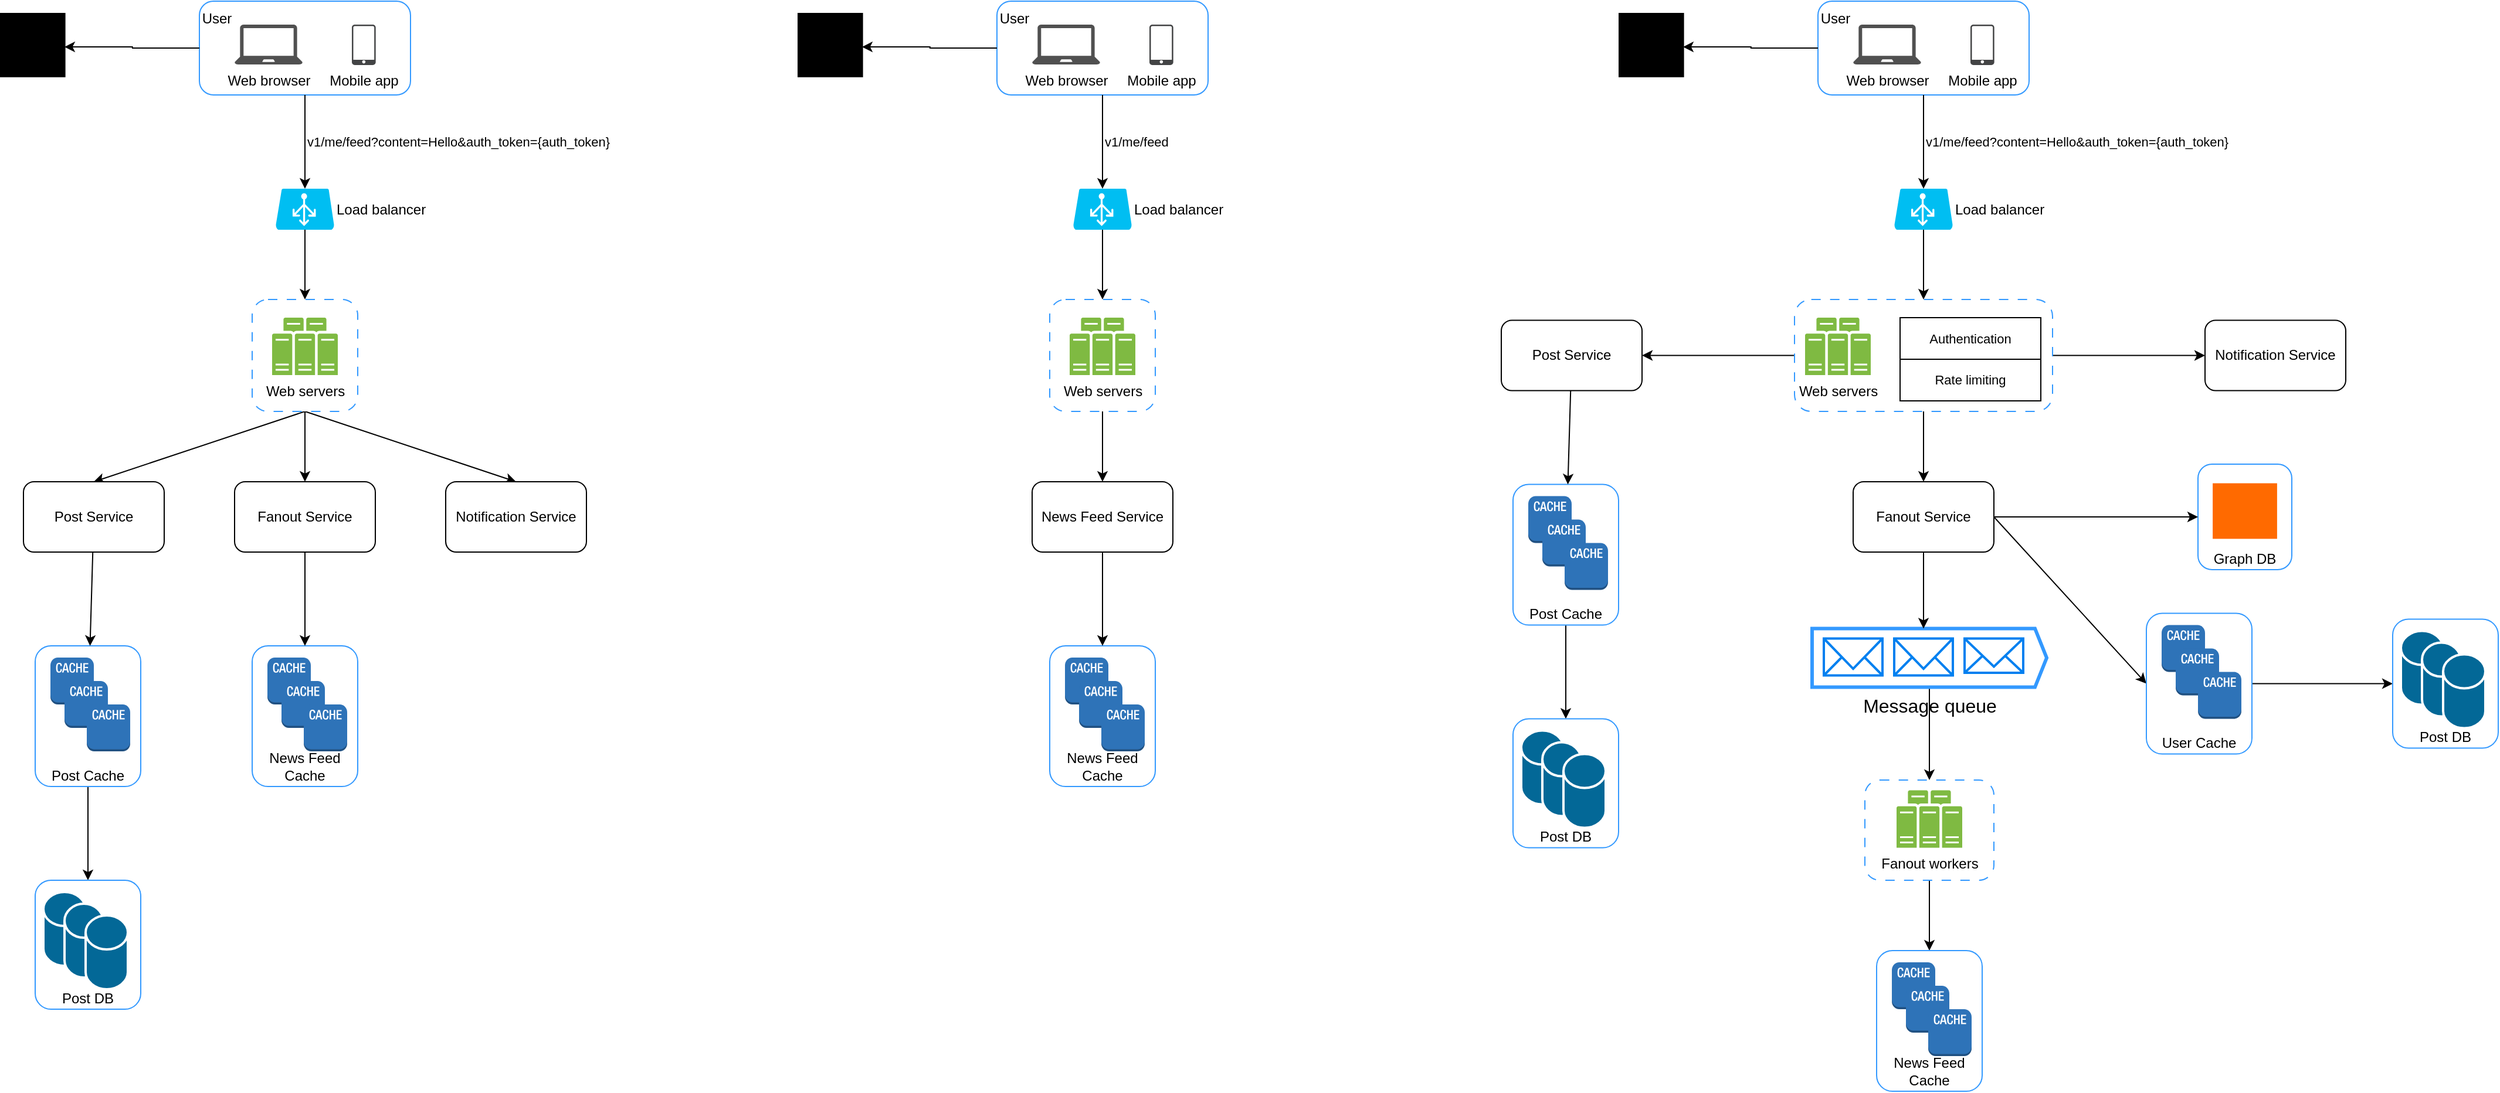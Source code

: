 <mxfile version="24.9.1">
  <diagram name="Page-1" id="m6EVX_0ciX81apWQzKLD">
    <mxGraphModel dx="1194" dy="772" grid="1" gridSize="10" guides="1" tooltips="1" connect="1" arrows="1" fold="1" page="1" pageScale="1" pageWidth="827" pageHeight="1169" math="0" shadow="0">
      <root>
        <mxCell id="0" />
        <mxCell id="1" parent="0" />
        <mxCell id="zmWyoGtuifXt811iRjRC-49" value="Graph DB" style="rounded=1;whiteSpace=wrap;html=1;strokeColor=#3399FF;labelPosition=center;verticalLabelPosition=middle;align=center;verticalAlign=bottom;spacingLeft=0;spacingTop=0;spacingBottom=0;spacingRight=0;" vertex="1" parent="1">
          <mxGeometry x="2214" y="475" width="80" height="90" as="geometry" />
        </mxCell>
        <mxCell id="zmWyoGtuifXt811iRjRC-50" style="edgeStyle=none;shape=connector;rounded=0;orthogonalLoop=1;jettySize=auto;html=1;entryX=0.5;entryY=0;entryDx=0;entryDy=0;strokeColor=default;align=center;verticalAlign=middle;fontFamily=Helvetica;fontSize=11;fontColor=default;labelBackgroundColor=default;endArrow=classic;" edge="1" parent="1" source="zmWyoGtuifXt811iRjRC-51" target="zmWyoGtuifXt811iRjRC-125">
          <mxGeometry relative="1" as="geometry" />
        </mxCell>
        <mxCell id="zmWyoGtuifXt811iRjRC-51" value="" style="rounded=1;whiteSpace=wrap;html=1;strokeColor=#3399FF;labelPosition=center;verticalLabelPosition=middle;align=center;verticalAlign=middle;spacingLeft=0;spacingTop=0;spacingBottom=50;spacingRight=150;dashed=1;dashPattern=8 8;" vertex="1" parent="1">
          <mxGeometry x="1930" y="744.5" width="110" height="85.5" as="geometry" />
        </mxCell>
        <mxCell id="zmWyoGtuifXt811iRjRC-52" style="edgeStyle=none;shape=connector;rounded=0;orthogonalLoop=1;jettySize=auto;html=1;entryX=0.5;entryY=0;entryDx=0;entryDy=0;strokeColor=default;align=center;verticalAlign=middle;fontFamily=Helvetica;fontSize=11;fontColor=default;labelBackgroundColor=default;endArrow=classic;" edge="1" parent="1" source="zmWyoGtuifXt811iRjRC-53" target="zmWyoGtuifXt811iRjRC-74">
          <mxGeometry relative="1" as="geometry" />
        </mxCell>
        <mxCell id="zmWyoGtuifXt811iRjRC-53" value="Post Cache" style="rounded=1;whiteSpace=wrap;html=1;strokeColor=#3399FF;labelPosition=center;verticalLabelPosition=middle;align=center;verticalAlign=bottom;spacingLeft=0;spacingTop=0;spacingBottom=0;spacingRight=0;" vertex="1" parent="1">
          <mxGeometry x="370" y="630" width="90" height="120" as="geometry" />
        </mxCell>
        <mxCell id="zmWyoGtuifXt811iRjRC-54" style="rounded=0;orthogonalLoop=1;jettySize=auto;html=1;exitX=0.5;exitY=1;exitDx=0;exitDy=0;entryX=0.5;entryY=0;entryDx=0;entryDy=0;" edge="1" parent="1" source="zmWyoGtuifXt811iRjRC-57" target="zmWyoGtuifXt811iRjRC-70">
          <mxGeometry relative="1" as="geometry" />
        </mxCell>
        <mxCell id="zmWyoGtuifXt811iRjRC-55" style="edgeStyle=none;shape=connector;rounded=0;orthogonalLoop=1;jettySize=auto;html=1;entryX=0.5;entryY=0;entryDx=0;entryDy=0;strokeColor=default;align=center;verticalAlign=middle;fontFamily=Helvetica;fontSize=11;fontColor=default;labelBackgroundColor=default;endArrow=classic;" edge="1" parent="1" source="zmWyoGtuifXt811iRjRC-57" target="zmWyoGtuifXt811iRjRC-67">
          <mxGeometry relative="1" as="geometry" />
        </mxCell>
        <mxCell id="zmWyoGtuifXt811iRjRC-56" style="edgeStyle=none;shape=connector;rounded=0;orthogonalLoop=1;jettySize=auto;html=1;entryX=0.5;entryY=0;entryDx=0;entryDy=0;strokeColor=default;align=center;verticalAlign=middle;fontFamily=Helvetica;fontSize=11;fontColor=default;labelBackgroundColor=default;endArrow=classic;exitX=0.5;exitY=1;exitDx=0;exitDy=0;" edge="1" parent="1" source="zmWyoGtuifXt811iRjRC-57" target="zmWyoGtuifXt811iRjRC-68">
          <mxGeometry relative="1" as="geometry" />
        </mxCell>
        <mxCell id="zmWyoGtuifXt811iRjRC-57" value="" style="rounded=1;whiteSpace=wrap;html=1;strokeColor=#3399FF;labelPosition=center;verticalLabelPosition=middle;align=center;verticalAlign=middle;spacingLeft=0;spacingTop=0;spacingBottom=50;spacingRight=150;dashed=1;dashPattern=8 8;" vertex="1" parent="1">
          <mxGeometry x="555" y="334.5" width="90" height="95.5" as="geometry" />
        </mxCell>
        <mxCell id="zmWyoGtuifXt811iRjRC-58" value="" style="points=[];aspect=fixed;html=1;align=center;shadow=0;dashed=0;fillColor=#000000;strokeColor=none;shape=mxgraph.alibaba_cloud.dns_domain_name_system;" vertex="1" parent="1">
          <mxGeometry x="340" y="90" width="55.8" height="54.9" as="geometry" />
        </mxCell>
        <mxCell id="zmWyoGtuifXt811iRjRC-59" value="User" style="rounded=1;whiteSpace=wrap;html=1;strokeColor=#3399FF;labelPosition=center;verticalLabelPosition=middle;align=center;verticalAlign=middle;spacingLeft=0;spacingTop=0;spacingBottom=50;spacingRight=150;" vertex="1" parent="1">
          <mxGeometry x="510" y="80" width="180" height="80" as="geometry" />
        </mxCell>
        <mxCell id="zmWyoGtuifXt811iRjRC-60" value="Web browser" style="sketch=0;pointerEvents=1;shadow=0;dashed=0;html=1;strokeColor=none;fillColor=#505050;labelPosition=center;verticalLabelPosition=bottom;verticalAlign=top;outlineConnect=0;align=center;shape=mxgraph.office.devices.laptop;" vertex="1" parent="1">
          <mxGeometry x="540" y="100" width="58" height="34" as="geometry" />
        </mxCell>
        <mxCell id="zmWyoGtuifXt811iRjRC-61" value="Mobile app" style="sketch=0;pointerEvents=1;shadow=0;dashed=0;html=1;strokeColor=none;fillColor=#434445;aspect=fixed;labelPosition=center;verticalLabelPosition=bottom;verticalAlign=top;align=center;outlineConnect=0;shape=mxgraph.vvd.phone;" vertex="1" parent="1">
          <mxGeometry x="640" y="100" width="20.33" height="34.45" as="geometry" />
        </mxCell>
        <mxCell id="zmWyoGtuifXt811iRjRC-62" style="edgeStyle=orthogonalEdgeStyle;rounded=0;orthogonalLoop=1;jettySize=auto;html=1;entryX=0.984;entryY=0.529;entryDx=0;entryDy=0;entryPerimeter=0;" edge="1" parent="1" source="zmWyoGtuifXt811iRjRC-59" target="zmWyoGtuifXt811iRjRC-58">
          <mxGeometry relative="1" as="geometry" />
        </mxCell>
        <mxCell id="zmWyoGtuifXt811iRjRC-63" style="edgeStyle=none;shape=connector;rounded=0;orthogonalLoop=1;jettySize=auto;html=1;entryX=0.5;entryY=0;entryDx=0;entryDy=0;strokeColor=default;align=center;verticalAlign=middle;fontFamily=Helvetica;fontSize=11;fontColor=default;labelBackgroundColor=default;endArrow=classic;" edge="1" parent="1" source="zmWyoGtuifXt811iRjRC-64" target="zmWyoGtuifXt811iRjRC-57">
          <mxGeometry relative="1" as="geometry" />
        </mxCell>
        <mxCell id="zmWyoGtuifXt811iRjRC-64" value="Load balancer" style="verticalLabelPosition=middle;html=1;verticalAlign=middle;align=left;strokeColor=none;fillColor=#00BEF2;shape=mxgraph.azure.azure_load_balancer;labelPosition=right;" vertex="1" parent="1">
          <mxGeometry x="575" y="240" width="50" height="35" as="geometry" />
        </mxCell>
        <mxCell id="zmWyoGtuifXt811iRjRC-65" value="v1/me/feed?content=Hello&amp;amp;auth_token={auth_token}" style="edgeStyle=orthogonalEdgeStyle;rounded=0;orthogonalLoop=1;jettySize=auto;html=1;entryX=0.5;entryY=0;entryDx=0;entryDy=0;entryPerimeter=0;verticalAlign=middle;labelPosition=right;verticalLabelPosition=middle;align=left;" edge="1" parent="1" source="zmWyoGtuifXt811iRjRC-59" target="zmWyoGtuifXt811iRjRC-64">
          <mxGeometry relative="1" as="geometry" />
        </mxCell>
        <mxCell id="zmWyoGtuifXt811iRjRC-66" value="Web servers" style="sketch=0;pointerEvents=1;shadow=0;dashed=0;html=1;strokeColor=none;fillColor=#505050;labelPosition=center;verticalLabelPosition=bottom;verticalAlign=top;outlineConnect=0;align=center;shape=mxgraph.office.servers.server_farm;fillColor=#7FBA42;" vertex="1" parent="1">
          <mxGeometry x="572" y="350" width="56" height="49" as="geometry" />
        </mxCell>
        <mxCell id="zmWyoGtuifXt811iRjRC-67" value="Fanout Service" style="rounded=1;whiteSpace=wrap;html=1;" vertex="1" parent="1">
          <mxGeometry x="540" y="490" width="120" height="60" as="geometry" />
        </mxCell>
        <mxCell id="zmWyoGtuifXt811iRjRC-68" value="Notification Service" style="rounded=1;whiteSpace=wrap;html=1;" vertex="1" parent="1">
          <mxGeometry x="720" y="490" width="120" height="60" as="geometry" />
        </mxCell>
        <mxCell id="zmWyoGtuifXt811iRjRC-69" style="edgeStyle=none;shape=connector;rounded=0;orthogonalLoop=1;jettySize=auto;html=1;strokeColor=default;align=center;verticalAlign=middle;fontFamily=Helvetica;fontSize=11;fontColor=default;labelBackgroundColor=default;endArrow=classic;" edge="1" parent="1" source="zmWyoGtuifXt811iRjRC-70" target="zmWyoGtuifXt811iRjRC-53">
          <mxGeometry relative="1" as="geometry" />
        </mxCell>
        <mxCell id="zmWyoGtuifXt811iRjRC-70" value="Post Service" style="rounded=1;whiteSpace=wrap;html=1;" vertex="1" parent="1">
          <mxGeometry x="360" y="490" width="120" height="60" as="geometry" />
        </mxCell>
        <mxCell id="zmWyoGtuifXt811iRjRC-71" value="" style="outlineConnect=0;dashed=0;verticalLabelPosition=bottom;verticalAlign=top;align=center;html=1;shape=mxgraph.aws3.cache_node;fillColor=#2E73B8;gradientColor=none;" vertex="1" parent="1">
          <mxGeometry x="383" y="640" width="37" height="40" as="geometry" />
        </mxCell>
        <mxCell id="zmWyoGtuifXt811iRjRC-72" value="" style="outlineConnect=0;dashed=0;verticalLabelPosition=bottom;verticalAlign=top;align=center;html=1;shape=mxgraph.aws3.cache_node;fillColor=#2E73B8;gradientColor=none;" vertex="1" parent="1">
          <mxGeometry x="395" y="660" width="37" height="40" as="geometry" />
        </mxCell>
        <mxCell id="zmWyoGtuifXt811iRjRC-73" value="" style="outlineConnect=0;dashed=0;verticalLabelPosition=bottom;verticalAlign=top;align=center;html=1;shape=mxgraph.aws3.cache_node;fillColor=#2E73B8;gradientColor=none;" vertex="1" parent="1">
          <mxGeometry x="414" y="680" width="37" height="40" as="geometry" />
        </mxCell>
        <mxCell id="zmWyoGtuifXt811iRjRC-74" value="Post DB" style="rounded=1;whiteSpace=wrap;html=1;strokeColor=#3399FF;labelPosition=center;verticalLabelPosition=middle;align=center;verticalAlign=bottom;spacingLeft=0;spacingTop=0;spacingBottom=0;spacingRight=0;" vertex="1" parent="1">
          <mxGeometry x="370" y="830" width="90" height="110" as="geometry" />
        </mxCell>
        <mxCell id="zmWyoGtuifXt811iRjRC-75" value="News Feed Cache" style="rounded=1;whiteSpace=wrap;html=1;strokeColor=#3399FF;labelPosition=center;verticalLabelPosition=middle;align=center;verticalAlign=bottom;spacingLeft=0;spacingTop=0;spacingBottom=0;spacingRight=0;" vertex="1" parent="1">
          <mxGeometry x="555" y="630" width="90" height="120" as="geometry" />
        </mxCell>
        <mxCell id="zmWyoGtuifXt811iRjRC-76" value="" style="outlineConnect=0;dashed=0;verticalLabelPosition=bottom;verticalAlign=top;align=center;html=1;shape=mxgraph.aws3.cache_node;fillColor=#2E73B8;gradientColor=none;" vertex="1" parent="1">
          <mxGeometry x="568" y="640" width="37" height="40" as="geometry" />
        </mxCell>
        <mxCell id="zmWyoGtuifXt811iRjRC-77" value="" style="outlineConnect=0;dashed=0;verticalLabelPosition=bottom;verticalAlign=top;align=center;html=1;shape=mxgraph.aws3.cache_node;fillColor=#2E73B8;gradientColor=none;" vertex="1" parent="1">
          <mxGeometry x="580" y="660" width="37" height="40" as="geometry" />
        </mxCell>
        <mxCell id="zmWyoGtuifXt811iRjRC-78" value="" style="outlineConnect=0;dashed=0;verticalLabelPosition=bottom;verticalAlign=top;align=center;html=1;shape=mxgraph.aws3.cache_node;fillColor=#2E73B8;gradientColor=none;" vertex="1" parent="1">
          <mxGeometry x="599" y="680" width="37" height="40" as="geometry" />
        </mxCell>
        <mxCell id="zmWyoGtuifXt811iRjRC-79" style="edgeStyle=none;shape=connector;rounded=0;orthogonalLoop=1;jettySize=auto;html=1;strokeColor=default;align=center;verticalAlign=middle;fontFamily=Helvetica;fontSize=11;fontColor=default;labelBackgroundColor=default;endArrow=classic;entryX=0.5;entryY=0;entryDx=0;entryDy=0;" edge="1" parent="1" source="zmWyoGtuifXt811iRjRC-67" target="zmWyoGtuifXt811iRjRC-75">
          <mxGeometry relative="1" as="geometry">
            <mxPoint x="630" y="600" as="targetPoint" />
          </mxGeometry>
        </mxCell>
        <mxCell id="zmWyoGtuifXt811iRjRC-80" value="" style="shape=mxgraph.cisco.storage.relational_database;html=1;pointerEvents=1;dashed=0;fillColor=#036897;strokeColor=#ffffff;strokeWidth=2;verticalLabelPosition=bottom;verticalAlign=top;align=center;outlineConnect=0;fontFamily=Helvetica;fontSize=11;fontColor=default;labelBackgroundColor=default;" vertex="1" parent="1">
          <mxGeometry x="377" y="840" width="36" height="63" as="geometry" />
        </mxCell>
        <mxCell id="zmWyoGtuifXt811iRjRC-81" value="" style="shape=mxgraph.cisco.storage.relational_database;html=1;pointerEvents=1;dashed=0;fillColor=#036897;strokeColor=#ffffff;strokeWidth=2;verticalLabelPosition=bottom;verticalAlign=top;align=center;outlineConnect=0;fontFamily=Helvetica;fontSize=11;fontColor=default;labelBackgroundColor=default;" vertex="1" parent="1">
          <mxGeometry x="395" y="850" width="33" height="63" as="geometry" />
        </mxCell>
        <mxCell id="zmWyoGtuifXt811iRjRC-82" value="" style="shape=mxgraph.cisco.storage.relational_database;html=1;pointerEvents=1;dashed=0;fillColor=#036897;strokeColor=#ffffff;strokeWidth=2;verticalLabelPosition=bottom;verticalAlign=top;align=center;outlineConnect=0;fontFamily=Helvetica;fontSize=11;fontColor=default;labelBackgroundColor=default;" vertex="1" parent="1">
          <mxGeometry x="413" y="860" width="36" height="63" as="geometry" />
        </mxCell>
        <mxCell id="zmWyoGtuifXt811iRjRC-83" style="edgeStyle=none;shape=connector;rounded=0;orthogonalLoop=1;jettySize=auto;html=1;entryX=0.5;entryY=0;entryDx=0;entryDy=0;strokeColor=default;align=center;verticalAlign=middle;fontFamily=Helvetica;fontSize=11;fontColor=default;labelBackgroundColor=default;endArrow=classic;" edge="1" parent="1" source="zmWyoGtuifXt811iRjRC-84" target="zmWyoGtuifXt811iRjRC-94">
          <mxGeometry relative="1" as="geometry" />
        </mxCell>
        <mxCell id="zmWyoGtuifXt811iRjRC-84" value="" style="rounded=1;whiteSpace=wrap;html=1;strokeColor=#3399FF;labelPosition=center;verticalLabelPosition=middle;align=center;verticalAlign=middle;spacingLeft=0;spacingTop=0;spacingBottom=50;spacingRight=150;dashed=1;dashPattern=8 8;" vertex="1" parent="1">
          <mxGeometry x="1235" y="334.5" width="90" height="95.5" as="geometry" />
        </mxCell>
        <mxCell id="zmWyoGtuifXt811iRjRC-85" value="" style="points=[];aspect=fixed;html=1;align=center;shadow=0;dashed=0;fillColor=#000000;strokeColor=none;shape=mxgraph.alibaba_cloud.dns_domain_name_system;" vertex="1" parent="1">
          <mxGeometry x="1020" y="90" width="55.8" height="54.9" as="geometry" />
        </mxCell>
        <mxCell id="zmWyoGtuifXt811iRjRC-86" value="User" style="rounded=1;whiteSpace=wrap;html=1;strokeColor=#3399FF;labelPosition=center;verticalLabelPosition=middle;align=center;verticalAlign=middle;spacingLeft=0;spacingTop=0;spacingBottom=50;spacingRight=150;" vertex="1" parent="1">
          <mxGeometry x="1190" y="80" width="180" height="80" as="geometry" />
        </mxCell>
        <mxCell id="zmWyoGtuifXt811iRjRC-87" value="Web browser" style="sketch=0;pointerEvents=1;shadow=0;dashed=0;html=1;strokeColor=none;fillColor=#505050;labelPosition=center;verticalLabelPosition=bottom;verticalAlign=top;outlineConnect=0;align=center;shape=mxgraph.office.devices.laptop;" vertex="1" parent="1">
          <mxGeometry x="1220" y="100" width="58" height="34" as="geometry" />
        </mxCell>
        <mxCell id="zmWyoGtuifXt811iRjRC-88" value="Mobile app" style="sketch=0;pointerEvents=1;shadow=0;dashed=0;html=1;strokeColor=none;fillColor=#434445;aspect=fixed;labelPosition=center;verticalLabelPosition=bottom;verticalAlign=top;align=center;outlineConnect=0;shape=mxgraph.vvd.phone;" vertex="1" parent="1">
          <mxGeometry x="1320" y="100" width="20.33" height="34.45" as="geometry" />
        </mxCell>
        <mxCell id="zmWyoGtuifXt811iRjRC-89" style="edgeStyle=orthogonalEdgeStyle;rounded=0;orthogonalLoop=1;jettySize=auto;html=1;entryX=0.984;entryY=0.529;entryDx=0;entryDy=0;entryPerimeter=0;" edge="1" parent="1" source="zmWyoGtuifXt811iRjRC-86" target="zmWyoGtuifXt811iRjRC-85">
          <mxGeometry relative="1" as="geometry" />
        </mxCell>
        <mxCell id="zmWyoGtuifXt811iRjRC-90" style="edgeStyle=none;shape=connector;rounded=0;orthogonalLoop=1;jettySize=auto;html=1;entryX=0.5;entryY=0;entryDx=0;entryDy=0;strokeColor=default;align=center;verticalAlign=middle;fontFamily=Helvetica;fontSize=11;fontColor=default;labelBackgroundColor=default;endArrow=classic;" edge="1" parent="1" source="zmWyoGtuifXt811iRjRC-91" target="zmWyoGtuifXt811iRjRC-84">
          <mxGeometry relative="1" as="geometry" />
        </mxCell>
        <mxCell id="zmWyoGtuifXt811iRjRC-91" value="Load balancer" style="verticalLabelPosition=middle;html=1;verticalAlign=middle;align=left;strokeColor=none;fillColor=#00BEF2;shape=mxgraph.azure.azure_load_balancer;labelPosition=right;" vertex="1" parent="1">
          <mxGeometry x="1255" y="240" width="50" height="35" as="geometry" />
        </mxCell>
        <mxCell id="zmWyoGtuifXt811iRjRC-92" value="v1/me/feed" style="edgeStyle=orthogonalEdgeStyle;rounded=0;orthogonalLoop=1;jettySize=auto;html=1;entryX=0.5;entryY=0;entryDx=0;entryDy=0;entryPerimeter=0;verticalAlign=middle;labelPosition=right;verticalLabelPosition=middle;align=left;" edge="1" parent="1" source="zmWyoGtuifXt811iRjRC-86" target="zmWyoGtuifXt811iRjRC-91">
          <mxGeometry relative="1" as="geometry" />
        </mxCell>
        <mxCell id="zmWyoGtuifXt811iRjRC-93" value="Web servers" style="sketch=0;pointerEvents=1;shadow=0;dashed=0;html=1;strokeColor=none;fillColor=#505050;labelPosition=center;verticalLabelPosition=bottom;verticalAlign=top;outlineConnect=0;align=center;shape=mxgraph.office.servers.server_farm;fillColor=#7FBA42;" vertex="1" parent="1">
          <mxGeometry x="1252" y="350" width="56" height="49" as="geometry" />
        </mxCell>
        <mxCell id="zmWyoGtuifXt811iRjRC-94" value="News Feed Service" style="rounded=1;whiteSpace=wrap;html=1;" vertex="1" parent="1">
          <mxGeometry x="1220" y="490" width="120" height="60" as="geometry" />
        </mxCell>
        <mxCell id="zmWyoGtuifXt811iRjRC-95" value="News Feed Cache" style="rounded=1;whiteSpace=wrap;html=1;strokeColor=#3399FF;labelPosition=center;verticalLabelPosition=middle;align=center;verticalAlign=bottom;spacingLeft=0;spacingTop=0;spacingBottom=0;spacingRight=0;" vertex="1" parent="1">
          <mxGeometry x="1235" y="630" width="90" height="120" as="geometry" />
        </mxCell>
        <mxCell id="zmWyoGtuifXt811iRjRC-96" value="" style="outlineConnect=0;dashed=0;verticalLabelPosition=bottom;verticalAlign=top;align=center;html=1;shape=mxgraph.aws3.cache_node;fillColor=#2E73B8;gradientColor=none;" vertex="1" parent="1">
          <mxGeometry x="1248" y="640" width="37" height="40" as="geometry" />
        </mxCell>
        <mxCell id="zmWyoGtuifXt811iRjRC-97" value="" style="outlineConnect=0;dashed=0;verticalLabelPosition=bottom;verticalAlign=top;align=center;html=1;shape=mxgraph.aws3.cache_node;fillColor=#2E73B8;gradientColor=none;" vertex="1" parent="1">
          <mxGeometry x="1260" y="660" width="37" height="40" as="geometry" />
        </mxCell>
        <mxCell id="zmWyoGtuifXt811iRjRC-98" value="" style="outlineConnect=0;dashed=0;verticalLabelPosition=bottom;verticalAlign=top;align=center;html=1;shape=mxgraph.aws3.cache_node;fillColor=#2E73B8;gradientColor=none;" vertex="1" parent="1">
          <mxGeometry x="1279" y="680" width="37" height="40" as="geometry" />
        </mxCell>
        <mxCell id="zmWyoGtuifXt811iRjRC-99" style="edgeStyle=none;shape=connector;rounded=0;orthogonalLoop=1;jettySize=auto;html=1;strokeColor=default;align=center;verticalAlign=middle;fontFamily=Helvetica;fontSize=11;fontColor=default;labelBackgroundColor=default;endArrow=classic;entryX=0.5;entryY=0;entryDx=0;entryDy=0;" edge="1" parent="1" source="zmWyoGtuifXt811iRjRC-94" target="zmWyoGtuifXt811iRjRC-95">
          <mxGeometry relative="1" as="geometry">
            <mxPoint x="1310" y="600" as="targetPoint" />
          </mxGeometry>
        </mxCell>
        <mxCell id="zmWyoGtuifXt811iRjRC-100" style="edgeStyle=none;shape=connector;rounded=0;orthogonalLoop=1;jettySize=auto;html=1;entryX=0.5;entryY=0;entryDx=0;entryDy=0;strokeColor=default;align=center;verticalAlign=middle;fontFamily=Helvetica;fontSize=11;fontColor=default;labelBackgroundColor=default;endArrow=classic;" edge="1" parent="1" source="zmWyoGtuifXt811iRjRC-101" target="zmWyoGtuifXt811iRjRC-124">
          <mxGeometry relative="1" as="geometry" />
        </mxCell>
        <mxCell id="zmWyoGtuifXt811iRjRC-101" value="Post Cache" style="rounded=1;whiteSpace=wrap;html=1;strokeColor=#3399FF;labelPosition=center;verticalLabelPosition=middle;align=center;verticalAlign=bottom;spacingLeft=0;spacingTop=0;spacingBottom=0;spacingRight=0;" vertex="1" parent="1">
          <mxGeometry x="1630" y="492.25" width="90" height="120" as="geometry" />
        </mxCell>
        <mxCell id="zmWyoGtuifXt811iRjRC-102" style="rounded=0;orthogonalLoop=1;jettySize=auto;html=1;exitX=0;exitY=0.5;exitDx=0;exitDy=0;entryX=1;entryY=0.5;entryDx=0;entryDy=0;" edge="1" parent="1" source="zmWyoGtuifXt811iRjRC-106" target="zmWyoGtuifXt811iRjRC-120">
          <mxGeometry relative="1" as="geometry" />
        </mxCell>
        <mxCell id="zmWyoGtuifXt811iRjRC-103" style="edgeStyle=none;shape=connector;rounded=0;orthogonalLoop=1;jettySize=auto;html=1;entryX=0.5;entryY=0;entryDx=0;entryDy=0;strokeColor=default;align=center;verticalAlign=middle;fontFamily=Helvetica;fontSize=11;fontColor=default;labelBackgroundColor=default;endArrow=classic;" edge="1" parent="1" source="zmWyoGtuifXt811iRjRC-106" target="zmWyoGtuifXt811iRjRC-117">
          <mxGeometry relative="1" as="geometry" />
        </mxCell>
        <mxCell id="zmWyoGtuifXt811iRjRC-104" style="edgeStyle=none;shape=connector;rounded=0;orthogonalLoop=1;jettySize=auto;html=1;entryX=0;entryY=0.5;entryDx=0;entryDy=0;strokeColor=default;align=center;verticalAlign=middle;fontFamily=Helvetica;fontSize=11;fontColor=default;labelBackgroundColor=default;endArrow=classic;exitX=1;exitY=0.5;exitDx=0;exitDy=0;" edge="1" parent="1" source="zmWyoGtuifXt811iRjRC-106" target="zmWyoGtuifXt811iRjRC-118">
          <mxGeometry relative="1" as="geometry" />
        </mxCell>
        <mxCell id="zmWyoGtuifXt811iRjRC-105" style="edgeStyle=none;shape=connector;rounded=0;orthogonalLoop=1;jettySize=auto;html=1;entryX=0;entryY=0.5;entryDx=0;entryDy=0;strokeColor=default;align=center;verticalAlign=middle;fontFamily=Helvetica;fontSize=11;fontColor=default;labelBackgroundColor=default;endArrow=classic;exitX=1;exitY=0.5;exitDx=0;exitDy=0;" edge="1" parent="1" source="zmWyoGtuifXt811iRjRC-117" target="zmWyoGtuifXt811iRjRC-142">
          <mxGeometry relative="1" as="geometry" />
        </mxCell>
        <mxCell id="zmWyoGtuifXt811iRjRC-106" value="" style="rounded=1;whiteSpace=wrap;html=1;strokeColor=#3399FF;labelPosition=center;verticalLabelPosition=middle;align=center;verticalAlign=middle;spacingLeft=0;spacingTop=0;spacingBottom=50;spacingRight=150;dashed=1;dashPattern=8 8;" vertex="1" parent="1">
          <mxGeometry x="1870" y="334.5" width="220" height="95.5" as="geometry" />
        </mxCell>
        <mxCell id="zmWyoGtuifXt811iRjRC-107" value="" style="points=[];aspect=fixed;html=1;align=center;shadow=0;dashed=0;fillColor=#000000;strokeColor=none;shape=mxgraph.alibaba_cloud.dns_domain_name_system;" vertex="1" parent="1">
          <mxGeometry x="1720" y="90" width="55.8" height="54.9" as="geometry" />
        </mxCell>
        <mxCell id="zmWyoGtuifXt811iRjRC-108" value="User" style="rounded=1;whiteSpace=wrap;html=1;strokeColor=#3399FF;labelPosition=center;verticalLabelPosition=middle;align=center;verticalAlign=middle;spacingLeft=0;spacingTop=0;spacingBottom=50;spacingRight=150;" vertex="1" parent="1">
          <mxGeometry x="1890" y="80" width="180" height="80" as="geometry" />
        </mxCell>
        <mxCell id="zmWyoGtuifXt811iRjRC-109" value="Web browser" style="sketch=0;pointerEvents=1;shadow=0;dashed=0;html=1;strokeColor=none;fillColor=#505050;labelPosition=center;verticalLabelPosition=bottom;verticalAlign=top;outlineConnect=0;align=center;shape=mxgraph.office.devices.laptop;" vertex="1" parent="1">
          <mxGeometry x="1920" y="100" width="58" height="34" as="geometry" />
        </mxCell>
        <mxCell id="zmWyoGtuifXt811iRjRC-110" value="Mobile app" style="sketch=0;pointerEvents=1;shadow=0;dashed=0;html=1;strokeColor=none;fillColor=#434445;aspect=fixed;labelPosition=center;verticalLabelPosition=bottom;verticalAlign=top;align=center;outlineConnect=0;shape=mxgraph.vvd.phone;" vertex="1" parent="1">
          <mxGeometry x="2020" y="100" width="20.33" height="34.45" as="geometry" />
        </mxCell>
        <mxCell id="zmWyoGtuifXt811iRjRC-111" style="edgeStyle=orthogonalEdgeStyle;rounded=0;orthogonalLoop=1;jettySize=auto;html=1;entryX=0.984;entryY=0.529;entryDx=0;entryDy=0;entryPerimeter=0;" edge="1" parent="1" source="zmWyoGtuifXt811iRjRC-108" target="zmWyoGtuifXt811iRjRC-107">
          <mxGeometry relative="1" as="geometry" />
        </mxCell>
        <mxCell id="zmWyoGtuifXt811iRjRC-112" style="edgeStyle=none;shape=connector;rounded=0;orthogonalLoop=1;jettySize=auto;html=1;entryX=0.5;entryY=0;entryDx=0;entryDy=0;strokeColor=default;align=center;verticalAlign=middle;fontFamily=Helvetica;fontSize=11;fontColor=default;labelBackgroundColor=default;endArrow=classic;" edge="1" parent="1" source="zmWyoGtuifXt811iRjRC-113" target="zmWyoGtuifXt811iRjRC-106">
          <mxGeometry relative="1" as="geometry" />
        </mxCell>
        <mxCell id="zmWyoGtuifXt811iRjRC-113" value="Load balancer" style="verticalLabelPosition=middle;html=1;verticalAlign=middle;align=left;strokeColor=none;fillColor=#00BEF2;shape=mxgraph.azure.azure_load_balancer;labelPosition=right;" vertex="1" parent="1">
          <mxGeometry x="1955" y="240" width="50" height="35" as="geometry" />
        </mxCell>
        <mxCell id="zmWyoGtuifXt811iRjRC-114" value="v1/me/feed?content=Hello&amp;amp;auth_token={auth_token}" style="edgeStyle=orthogonalEdgeStyle;rounded=0;orthogonalLoop=1;jettySize=auto;html=1;entryX=0.5;entryY=0;entryDx=0;entryDy=0;entryPerimeter=0;verticalAlign=middle;labelPosition=right;verticalLabelPosition=middle;align=left;" edge="1" parent="1" source="zmWyoGtuifXt811iRjRC-108" target="zmWyoGtuifXt811iRjRC-113">
          <mxGeometry relative="1" as="geometry" />
        </mxCell>
        <mxCell id="zmWyoGtuifXt811iRjRC-115" value="Web servers" style="sketch=0;pointerEvents=1;shadow=0;dashed=0;html=1;strokeColor=none;fillColor=#505050;labelPosition=center;verticalLabelPosition=bottom;verticalAlign=top;outlineConnect=0;align=center;shape=mxgraph.office.servers.server_farm;fillColor=#7FBA42;" vertex="1" parent="1">
          <mxGeometry x="1879" y="350" width="56" height="49" as="geometry" />
        </mxCell>
        <mxCell id="zmWyoGtuifXt811iRjRC-116" style="edgeStyle=none;shape=connector;rounded=0;orthogonalLoop=1;jettySize=auto;html=1;entryX=0;entryY=0.5;entryDx=0;entryDy=0;strokeColor=default;align=center;verticalAlign=middle;fontFamily=Helvetica;fontSize=11;fontColor=default;labelBackgroundColor=default;endArrow=classic;" edge="1" parent="1" source="zmWyoGtuifXt811iRjRC-117" target="zmWyoGtuifXt811iRjRC-49">
          <mxGeometry relative="1" as="geometry" />
        </mxCell>
        <mxCell id="zmWyoGtuifXt811iRjRC-117" value="Fanout Service" style="rounded=1;whiteSpace=wrap;html=1;" vertex="1" parent="1">
          <mxGeometry x="1920" y="490" width="120" height="60" as="geometry" />
        </mxCell>
        <mxCell id="zmWyoGtuifXt811iRjRC-118" value="Notification Service" style="rounded=1;whiteSpace=wrap;html=1;" vertex="1" parent="1">
          <mxGeometry x="2220" y="352.25" width="120" height="60" as="geometry" />
        </mxCell>
        <mxCell id="zmWyoGtuifXt811iRjRC-119" style="edgeStyle=none;shape=connector;rounded=0;orthogonalLoop=1;jettySize=auto;html=1;strokeColor=default;align=center;verticalAlign=middle;fontFamily=Helvetica;fontSize=11;fontColor=default;labelBackgroundColor=default;endArrow=classic;" edge="1" parent="1" source="zmWyoGtuifXt811iRjRC-120" target="zmWyoGtuifXt811iRjRC-101">
          <mxGeometry relative="1" as="geometry" />
        </mxCell>
        <mxCell id="zmWyoGtuifXt811iRjRC-120" value="Post Service" style="rounded=1;whiteSpace=wrap;html=1;" vertex="1" parent="1">
          <mxGeometry x="1620" y="352.25" width="120" height="60" as="geometry" />
        </mxCell>
        <mxCell id="zmWyoGtuifXt811iRjRC-121" value="" style="outlineConnect=0;dashed=0;verticalLabelPosition=bottom;verticalAlign=top;align=center;html=1;shape=mxgraph.aws3.cache_node;fillColor=#2E73B8;gradientColor=none;" vertex="1" parent="1">
          <mxGeometry x="1643" y="502.25" width="37" height="40" as="geometry" />
        </mxCell>
        <mxCell id="zmWyoGtuifXt811iRjRC-122" value="" style="outlineConnect=0;dashed=0;verticalLabelPosition=bottom;verticalAlign=top;align=center;html=1;shape=mxgraph.aws3.cache_node;fillColor=#2E73B8;gradientColor=none;" vertex="1" parent="1">
          <mxGeometry x="1655" y="522.25" width="37" height="40" as="geometry" />
        </mxCell>
        <mxCell id="zmWyoGtuifXt811iRjRC-123" value="" style="outlineConnect=0;dashed=0;verticalLabelPosition=bottom;verticalAlign=top;align=center;html=1;shape=mxgraph.aws3.cache_node;fillColor=#2E73B8;gradientColor=none;" vertex="1" parent="1">
          <mxGeometry x="1674" y="542.25" width="37" height="40" as="geometry" />
        </mxCell>
        <mxCell id="zmWyoGtuifXt811iRjRC-124" value="Post DB" style="rounded=1;whiteSpace=wrap;html=1;strokeColor=#3399FF;labelPosition=center;verticalLabelPosition=middle;align=center;verticalAlign=bottom;spacingLeft=0;spacingTop=0;spacingBottom=0;spacingRight=0;" vertex="1" parent="1">
          <mxGeometry x="1630" y="692.25" width="90" height="110" as="geometry" />
        </mxCell>
        <mxCell id="zmWyoGtuifXt811iRjRC-125" value="News Feed Cache" style="rounded=1;whiteSpace=wrap;html=1;strokeColor=#3399FF;labelPosition=center;verticalLabelPosition=middle;align=center;verticalAlign=bottom;spacingLeft=0;spacingTop=0;spacingBottom=0;spacingRight=0;" vertex="1" parent="1">
          <mxGeometry x="1940" y="890" width="90" height="120" as="geometry" />
        </mxCell>
        <mxCell id="zmWyoGtuifXt811iRjRC-126" value="" style="outlineConnect=0;dashed=0;verticalLabelPosition=bottom;verticalAlign=top;align=center;html=1;shape=mxgraph.aws3.cache_node;fillColor=#2E73B8;gradientColor=none;" vertex="1" parent="1">
          <mxGeometry x="1953" y="900" width="37" height="40" as="geometry" />
        </mxCell>
        <mxCell id="zmWyoGtuifXt811iRjRC-127" value="" style="outlineConnect=0;dashed=0;verticalLabelPosition=bottom;verticalAlign=top;align=center;html=1;shape=mxgraph.aws3.cache_node;fillColor=#2E73B8;gradientColor=none;" vertex="1" parent="1">
          <mxGeometry x="1965" y="920" width="37" height="40" as="geometry" />
        </mxCell>
        <mxCell id="zmWyoGtuifXt811iRjRC-128" value="" style="outlineConnect=0;dashed=0;verticalLabelPosition=bottom;verticalAlign=top;align=center;html=1;shape=mxgraph.aws3.cache_node;fillColor=#2E73B8;gradientColor=none;" vertex="1" parent="1">
          <mxGeometry x="1984" y="940" width="37" height="40" as="geometry" />
        </mxCell>
        <mxCell id="zmWyoGtuifXt811iRjRC-129" value="" style="shape=mxgraph.cisco.storage.relational_database;html=1;pointerEvents=1;dashed=0;fillColor=#036897;strokeColor=#ffffff;strokeWidth=2;verticalLabelPosition=bottom;verticalAlign=top;align=center;outlineConnect=0;fontFamily=Helvetica;fontSize=11;fontColor=default;labelBackgroundColor=default;" vertex="1" parent="1">
          <mxGeometry x="1637" y="702.25" width="36" height="63" as="geometry" />
        </mxCell>
        <mxCell id="zmWyoGtuifXt811iRjRC-130" value="" style="shape=mxgraph.cisco.storage.relational_database;html=1;pointerEvents=1;dashed=0;fillColor=#036897;strokeColor=#ffffff;strokeWidth=2;verticalLabelPosition=bottom;verticalAlign=top;align=center;outlineConnect=0;fontFamily=Helvetica;fontSize=11;fontColor=default;labelBackgroundColor=default;" vertex="1" parent="1">
          <mxGeometry x="1655" y="712.25" width="33" height="63" as="geometry" />
        </mxCell>
        <mxCell id="zmWyoGtuifXt811iRjRC-131" value="" style="shape=mxgraph.cisco.storage.relational_database;html=1;pointerEvents=1;dashed=0;fillColor=#036897;strokeColor=#ffffff;strokeWidth=2;verticalLabelPosition=bottom;verticalAlign=top;align=center;outlineConnect=0;fontFamily=Helvetica;fontSize=11;fontColor=default;labelBackgroundColor=default;" vertex="1" parent="1">
          <mxGeometry x="1673" y="722.25" width="36" height="63" as="geometry" />
        </mxCell>
        <mxCell id="zmWyoGtuifXt811iRjRC-132" value="Authentication" style="rounded=0;whiteSpace=wrap;html=1;fontFamily=Helvetica;fontSize=11;fontColor=default;labelBackgroundColor=default;" vertex="1" parent="1">
          <mxGeometry x="1960" y="350" width="120" height="35.5" as="geometry" />
        </mxCell>
        <mxCell id="zmWyoGtuifXt811iRjRC-133" value="Rate limiting" style="rounded=0;whiteSpace=wrap;html=1;fontFamily=Helvetica;fontSize=11;fontColor=default;labelBackgroundColor=default;" vertex="1" parent="1">
          <mxGeometry x="1960" y="385.5" width="120" height="35.5" as="geometry" />
        </mxCell>
        <mxCell id="zmWyoGtuifXt811iRjRC-134" style="edgeStyle=none;shape=connector;rounded=0;orthogonalLoop=1;jettySize=auto;html=1;entryX=0.5;entryY=0;entryDx=0;entryDy=0;strokeColor=default;align=center;verticalAlign=middle;fontFamily=Helvetica;fontSize=11;fontColor=default;labelBackgroundColor=default;endArrow=classic;" edge="1" parent="1" source="zmWyoGtuifXt811iRjRC-135" target="zmWyoGtuifXt811iRjRC-51">
          <mxGeometry relative="1" as="geometry" />
        </mxCell>
        <mxCell id="zmWyoGtuifXt811iRjRC-135" value="Message queue" style="html=1;shadow=0;dashed=0;align=center;verticalAlign=top;shape=mxgraph.arrows2.arrow;dy=0;dx=10;notch=0;strokeColor=#3399FF;strokeWidth=3;labelPosition=center;verticalLabelPosition=bottom;fontSize=16;" vertex="1" parent="1">
          <mxGeometry x="1885" y="615.25" width="200" height="50" as="geometry" />
        </mxCell>
        <mxCell id="zmWyoGtuifXt811iRjRC-136" value="" style="html=1;verticalLabelPosition=bottom;align=center;labelBackgroundColor=#ffffff;verticalAlign=top;strokeWidth=2;strokeColor=#0080F0;shadow=0;dashed=0;shape=mxgraph.ios7.icons.mail;" vertex="1" parent="1">
          <mxGeometry x="1895" y="623.75" width="50" height="31.5" as="geometry" />
        </mxCell>
        <mxCell id="zmWyoGtuifXt811iRjRC-137" value="" style="html=1;verticalLabelPosition=bottom;align=center;labelBackgroundColor=#ffffff;verticalAlign=top;strokeWidth=2;strokeColor=#0080F0;shadow=0;dashed=0;shape=mxgraph.ios7.icons.mail;" vertex="1" parent="1">
          <mxGeometry x="2015" y="623.75" width="50" height="29.25" as="geometry" />
        </mxCell>
        <mxCell id="zmWyoGtuifXt811iRjRC-138" value="" style="html=1;verticalLabelPosition=bottom;align=center;labelBackgroundColor=#ffffff;verticalAlign=top;strokeWidth=2;strokeColor=#0080F0;shadow=0;dashed=0;shape=mxgraph.ios7.icons.mail;" vertex="1" parent="1">
          <mxGeometry x="1955" y="623.75" width="50" height="31.5" as="geometry" />
        </mxCell>
        <mxCell id="zmWyoGtuifXt811iRjRC-139" value="Fanout workers" style="sketch=0;pointerEvents=1;shadow=0;dashed=0;html=1;strokeColor=none;fillColor=#505050;labelPosition=center;verticalLabelPosition=bottom;verticalAlign=top;outlineConnect=0;align=center;shape=mxgraph.office.servers.server_farm;fillColor=#7FBA42;" vertex="1" parent="1">
          <mxGeometry x="1957" y="753.25" width="56" height="49" as="geometry" />
        </mxCell>
        <mxCell id="zmWyoGtuifXt811iRjRC-140" style="edgeStyle=none;shape=connector;rounded=0;orthogonalLoop=1;jettySize=auto;html=1;entryX=0;entryY=0;entryDx=95;entryDy=0;entryPerimeter=0;strokeColor=default;align=center;verticalAlign=middle;fontFamily=Helvetica;fontSize=11;fontColor=default;labelBackgroundColor=default;endArrow=classic;" edge="1" parent="1" source="zmWyoGtuifXt811iRjRC-117" target="zmWyoGtuifXt811iRjRC-135">
          <mxGeometry relative="1" as="geometry" />
        </mxCell>
        <mxCell id="zmWyoGtuifXt811iRjRC-141" style="edgeStyle=none;shape=connector;rounded=0;orthogonalLoop=1;jettySize=auto;html=1;entryX=0;entryY=0.5;entryDx=0;entryDy=0;strokeColor=default;align=center;verticalAlign=middle;fontFamily=Helvetica;fontSize=11;fontColor=default;labelBackgroundColor=default;endArrow=classic;" edge="1" parent="1" source="zmWyoGtuifXt811iRjRC-142" target="zmWyoGtuifXt811iRjRC-146">
          <mxGeometry relative="1" as="geometry" />
        </mxCell>
        <mxCell id="zmWyoGtuifXt811iRjRC-142" value="User Cache" style="rounded=1;whiteSpace=wrap;html=1;strokeColor=#3399FF;labelPosition=center;verticalLabelPosition=middle;align=center;verticalAlign=bottom;spacingLeft=0;spacingTop=0;spacingBottom=0;spacingRight=0;" vertex="1" parent="1">
          <mxGeometry x="2170" y="602.25" width="90" height="120" as="geometry" />
        </mxCell>
        <mxCell id="zmWyoGtuifXt811iRjRC-143" value="" style="outlineConnect=0;dashed=0;verticalLabelPosition=bottom;verticalAlign=top;align=center;html=1;shape=mxgraph.aws3.cache_node;fillColor=#2E73B8;gradientColor=none;" vertex="1" parent="1">
          <mxGeometry x="2183" y="612.25" width="37" height="40" as="geometry" />
        </mxCell>
        <mxCell id="zmWyoGtuifXt811iRjRC-144" value="" style="outlineConnect=0;dashed=0;verticalLabelPosition=bottom;verticalAlign=top;align=center;html=1;shape=mxgraph.aws3.cache_node;fillColor=#2E73B8;gradientColor=none;" vertex="1" parent="1">
          <mxGeometry x="2195" y="632.25" width="37" height="40" as="geometry" />
        </mxCell>
        <mxCell id="zmWyoGtuifXt811iRjRC-145" value="" style="outlineConnect=0;dashed=0;verticalLabelPosition=bottom;verticalAlign=top;align=center;html=1;shape=mxgraph.aws3.cache_node;fillColor=#2E73B8;gradientColor=none;" vertex="1" parent="1">
          <mxGeometry x="2214" y="652.25" width="37" height="40" as="geometry" />
        </mxCell>
        <mxCell id="zmWyoGtuifXt811iRjRC-146" value="Post DB" style="rounded=1;whiteSpace=wrap;html=1;strokeColor=#3399FF;labelPosition=center;verticalLabelPosition=middle;align=center;verticalAlign=bottom;spacingLeft=0;spacingTop=0;spacingBottom=0;spacingRight=0;" vertex="1" parent="1">
          <mxGeometry x="2380" y="607.25" width="90" height="110" as="geometry" />
        </mxCell>
        <mxCell id="zmWyoGtuifXt811iRjRC-147" value="" style="shape=mxgraph.cisco.storage.relational_database;html=1;pointerEvents=1;dashed=0;fillColor=#036897;strokeColor=#ffffff;strokeWidth=2;verticalLabelPosition=bottom;verticalAlign=top;align=center;outlineConnect=0;fontFamily=Helvetica;fontSize=11;fontColor=default;labelBackgroundColor=default;" vertex="1" parent="1">
          <mxGeometry x="2387" y="617.25" width="36" height="63" as="geometry" />
        </mxCell>
        <mxCell id="zmWyoGtuifXt811iRjRC-148" value="" style="shape=mxgraph.cisco.storage.relational_database;html=1;pointerEvents=1;dashed=0;fillColor=#036897;strokeColor=#ffffff;strokeWidth=2;verticalLabelPosition=bottom;verticalAlign=top;align=center;outlineConnect=0;fontFamily=Helvetica;fontSize=11;fontColor=default;labelBackgroundColor=default;" vertex="1" parent="1">
          <mxGeometry x="2405" y="627.25" width="33" height="63" as="geometry" />
        </mxCell>
        <mxCell id="zmWyoGtuifXt811iRjRC-149" value="" style="shape=mxgraph.cisco.storage.relational_database;html=1;pointerEvents=1;dashed=0;fillColor=#036897;strokeColor=#ffffff;strokeWidth=2;verticalLabelPosition=bottom;verticalAlign=top;align=center;outlineConnect=0;fontFamily=Helvetica;fontSize=11;fontColor=default;labelBackgroundColor=default;" vertex="1" parent="1">
          <mxGeometry x="2423" y="637.25" width="36" height="63" as="geometry" />
        </mxCell>
        <mxCell id="zmWyoGtuifXt811iRjRC-150" value="" style="points=[];aspect=fixed;html=1;align=center;shadow=0;dashed=0;fillColor=#FF6A00;strokeColor=none;shape=mxgraph.alibaba_cloud.gdb_graph_database;fontFamily=Helvetica;fontSize=11;fontColor=default;labelBackgroundColor=default;" vertex="1" parent="1">
          <mxGeometry x="2226.55" y="491.3" width="54.9" height="47.4" as="geometry" />
        </mxCell>
      </root>
    </mxGraphModel>
  </diagram>
</mxfile>
